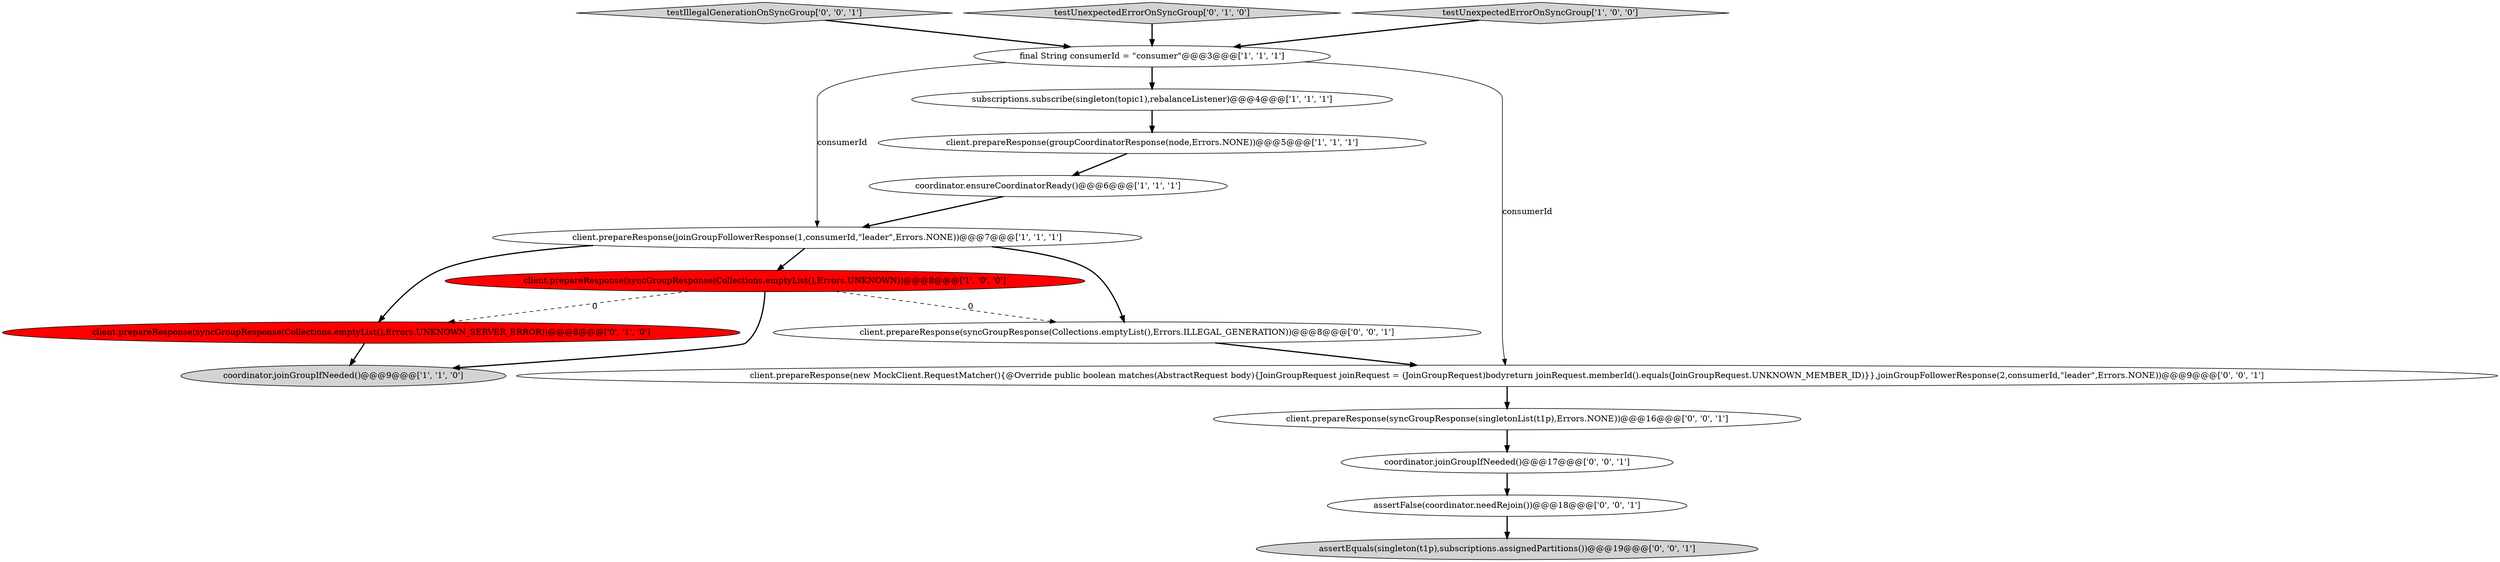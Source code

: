 digraph {
4 [style = filled, label = "final String consumerId = \"consumer\"@@@3@@@['1', '1', '1']", fillcolor = white, shape = ellipse image = "AAA0AAABBB1BBB"];
9 [style = filled, label = "client.prepareResponse(syncGroupResponse(Collections.emptyList(),Errors.UNKNOWN_SERVER_ERROR))@@@8@@@['0', '1', '0']", fillcolor = red, shape = ellipse image = "AAA1AAABBB2BBB"];
14 [style = filled, label = "assertFalse(coordinator.needRejoin())@@@18@@@['0', '0', '1']", fillcolor = white, shape = ellipse image = "AAA0AAABBB3BBB"];
1 [style = filled, label = "subscriptions.subscribe(singleton(topic1),rebalanceListener)@@@4@@@['1', '1', '1']", fillcolor = white, shape = ellipse image = "AAA0AAABBB1BBB"];
15 [style = filled, label = "client.prepareResponse(syncGroupResponse(Collections.emptyList(),Errors.ILLEGAL_GENERATION))@@@8@@@['0', '0', '1']", fillcolor = white, shape = ellipse image = "AAA0AAABBB3BBB"];
11 [style = filled, label = "testIllegalGenerationOnSyncGroup['0', '0', '1']", fillcolor = lightgray, shape = diamond image = "AAA0AAABBB3BBB"];
7 [style = filled, label = "coordinator.ensureCoordinatorReady()@@@6@@@['1', '1', '1']", fillcolor = white, shape = ellipse image = "AAA0AAABBB1BBB"];
8 [style = filled, label = "testUnexpectedErrorOnSyncGroup['0', '1', '0']", fillcolor = lightgray, shape = diamond image = "AAA0AAABBB2BBB"];
6 [style = filled, label = "coordinator.joinGroupIfNeeded()@@@9@@@['1', '1', '0']", fillcolor = lightgray, shape = ellipse image = "AAA0AAABBB1BBB"];
12 [style = filled, label = "coordinator.joinGroupIfNeeded()@@@17@@@['0', '0', '1']", fillcolor = white, shape = ellipse image = "AAA0AAABBB3BBB"];
13 [style = filled, label = "assertEquals(singleton(t1p),subscriptions.assignedPartitions())@@@19@@@['0', '0', '1']", fillcolor = lightgray, shape = ellipse image = "AAA0AAABBB3BBB"];
0 [style = filled, label = "client.prepareResponse(joinGroupFollowerResponse(1,consumerId,\"leader\",Errors.NONE))@@@7@@@['1', '1', '1']", fillcolor = white, shape = ellipse image = "AAA0AAABBB1BBB"];
10 [style = filled, label = "client.prepareResponse(new MockClient.RequestMatcher(){@Override public boolean matches(AbstractRequest body){JoinGroupRequest joinRequest = (JoinGroupRequest)bodyreturn joinRequest.memberId().equals(JoinGroupRequest.UNKNOWN_MEMBER_ID)}},joinGroupFollowerResponse(2,consumerId,\"leader\",Errors.NONE))@@@9@@@['0', '0', '1']", fillcolor = white, shape = ellipse image = "AAA0AAABBB3BBB"];
5 [style = filled, label = "client.prepareResponse(groupCoordinatorResponse(node,Errors.NONE))@@@5@@@['1', '1', '1']", fillcolor = white, shape = ellipse image = "AAA0AAABBB1BBB"];
3 [style = filled, label = "testUnexpectedErrorOnSyncGroup['1', '0', '0']", fillcolor = lightgray, shape = diamond image = "AAA0AAABBB1BBB"];
2 [style = filled, label = "client.prepareResponse(syncGroupResponse(Collections.emptyList(),Errors.UNKNOWN))@@@8@@@['1', '0', '0']", fillcolor = red, shape = ellipse image = "AAA1AAABBB1BBB"];
16 [style = filled, label = "client.prepareResponse(syncGroupResponse(singletonList(t1p),Errors.NONE))@@@16@@@['0', '0', '1']", fillcolor = white, shape = ellipse image = "AAA0AAABBB3BBB"];
1->5 [style = bold, label=""];
0->9 [style = bold, label=""];
15->10 [style = bold, label=""];
4->0 [style = solid, label="consumerId"];
2->6 [style = bold, label=""];
4->10 [style = solid, label="consumerId"];
11->4 [style = bold, label=""];
0->2 [style = bold, label=""];
7->0 [style = bold, label=""];
3->4 [style = bold, label=""];
0->15 [style = bold, label=""];
9->6 [style = bold, label=""];
2->15 [style = dashed, label="0"];
10->16 [style = bold, label=""];
2->9 [style = dashed, label="0"];
12->14 [style = bold, label=""];
5->7 [style = bold, label=""];
4->1 [style = bold, label=""];
8->4 [style = bold, label=""];
14->13 [style = bold, label=""];
16->12 [style = bold, label=""];
}
